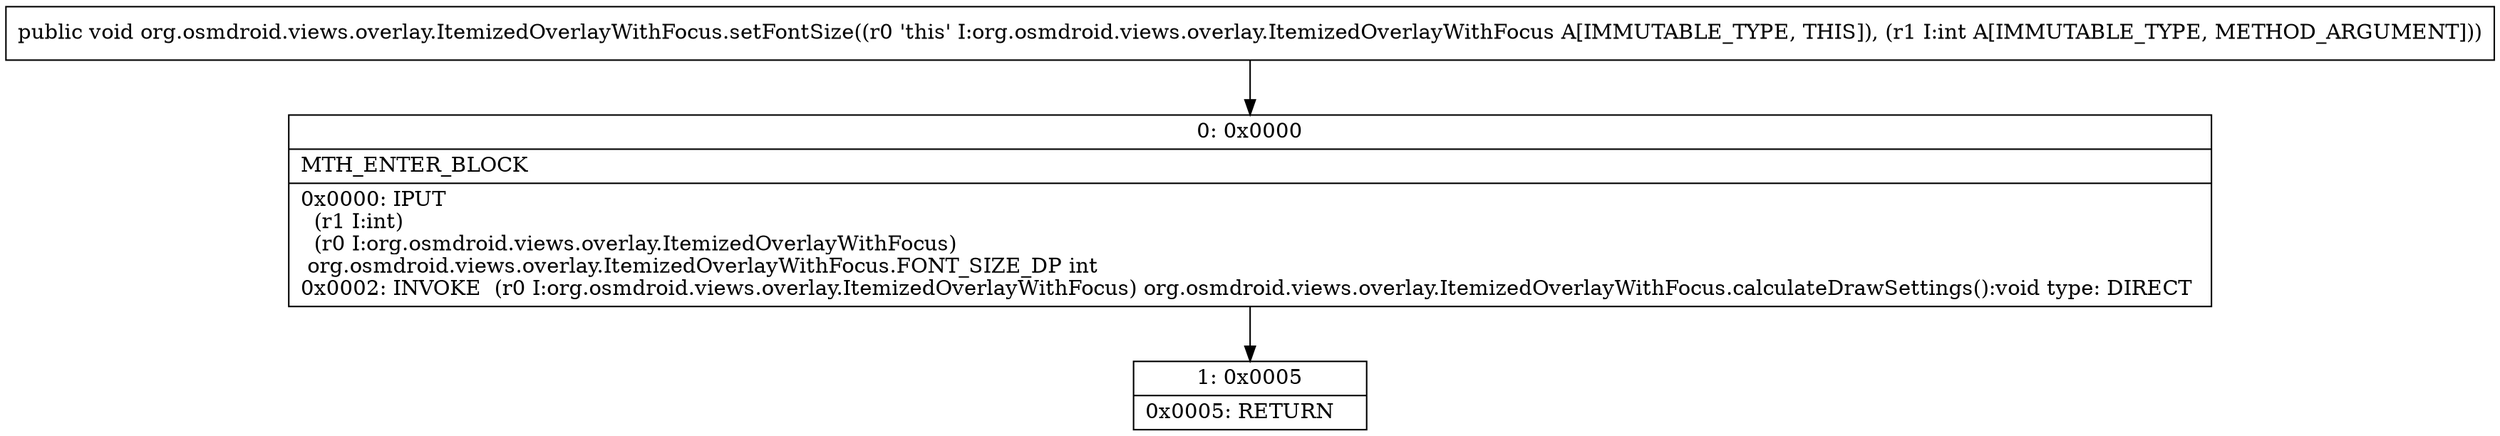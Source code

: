digraph "CFG fororg.osmdroid.views.overlay.ItemizedOverlayWithFocus.setFontSize(I)V" {
Node_0 [shape=record,label="{0\:\ 0x0000|MTH_ENTER_BLOCK\l|0x0000: IPUT  \l  (r1 I:int)\l  (r0 I:org.osmdroid.views.overlay.ItemizedOverlayWithFocus)\l org.osmdroid.views.overlay.ItemizedOverlayWithFocus.FONT_SIZE_DP int \l0x0002: INVOKE  (r0 I:org.osmdroid.views.overlay.ItemizedOverlayWithFocus) org.osmdroid.views.overlay.ItemizedOverlayWithFocus.calculateDrawSettings():void type: DIRECT \l}"];
Node_1 [shape=record,label="{1\:\ 0x0005|0x0005: RETURN   \l}"];
MethodNode[shape=record,label="{public void org.osmdroid.views.overlay.ItemizedOverlayWithFocus.setFontSize((r0 'this' I:org.osmdroid.views.overlay.ItemizedOverlayWithFocus A[IMMUTABLE_TYPE, THIS]), (r1 I:int A[IMMUTABLE_TYPE, METHOD_ARGUMENT])) }"];
MethodNode -> Node_0;
Node_0 -> Node_1;
}

